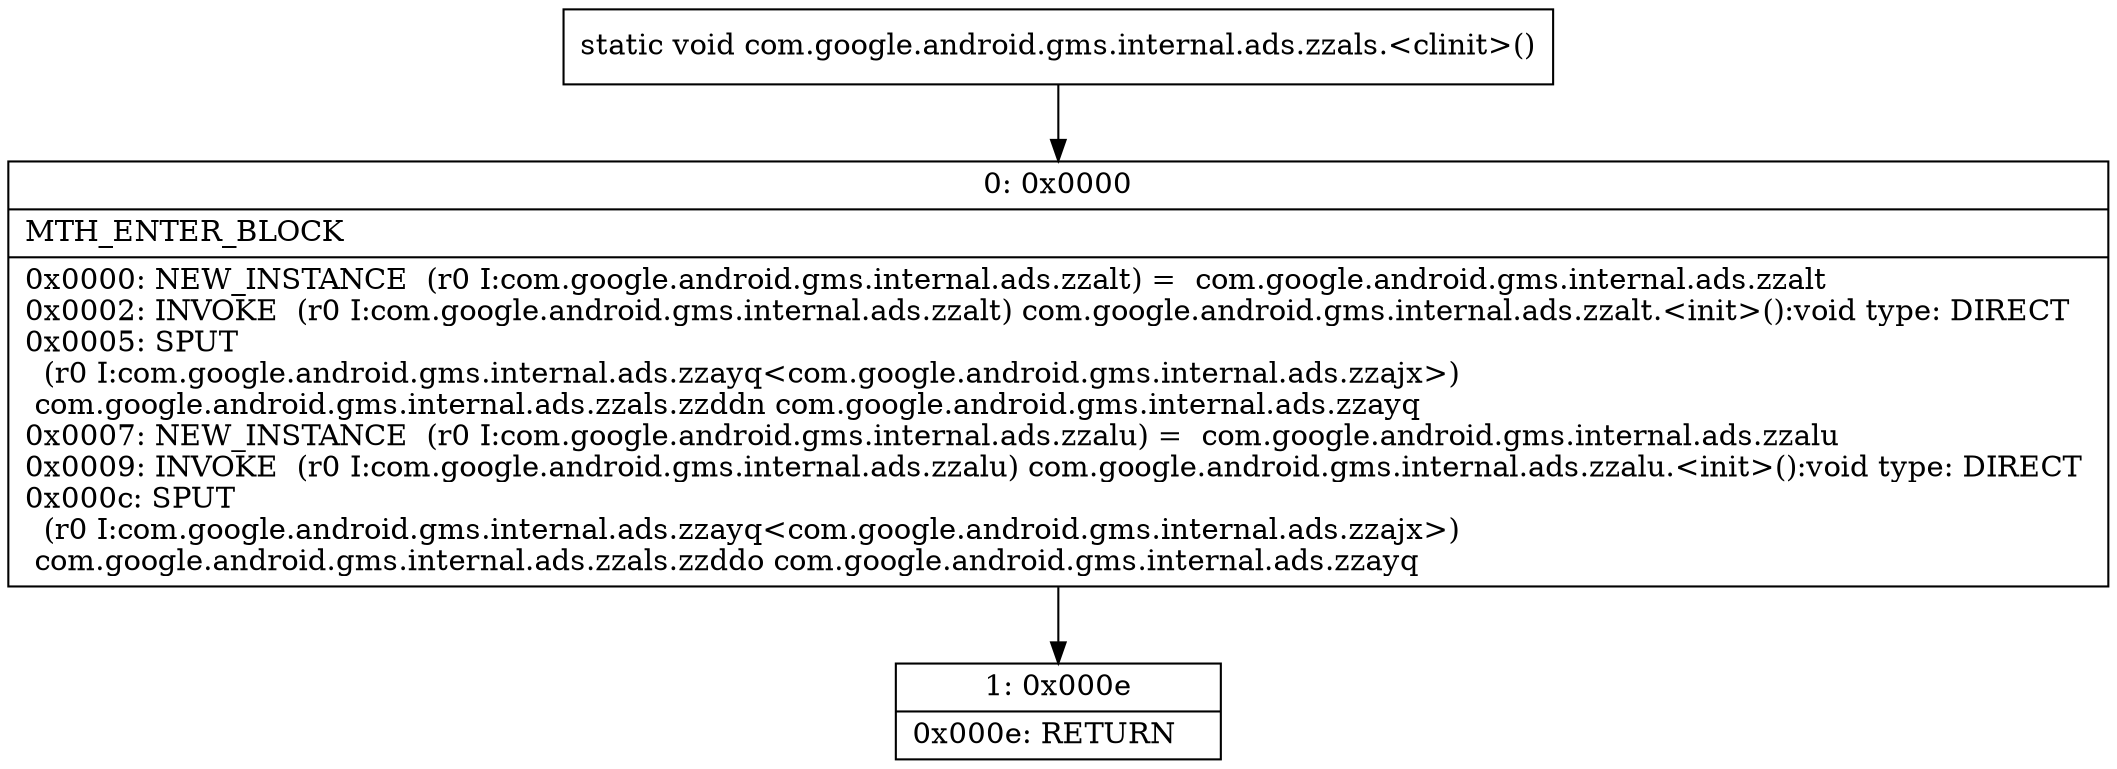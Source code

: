 digraph "CFG forcom.google.android.gms.internal.ads.zzals.\<clinit\>()V" {
Node_0 [shape=record,label="{0\:\ 0x0000|MTH_ENTER_BLOCK\l|0x0000: NEW_INSTANCE  (r0 I:com.google.android.gms.internal.ads.zzalt) =  com.google.android.gms.internal.ads.zzalt \l0x0002: INVOKE  (r0 I:com.google.android.gms.internal.ads.zzalt) com.google.android.gms.internal.ads.zzalt.\<init\>():void type: DIRECT \l0x0005: SPUT  \l  (r0 I:com.google.android.gms.internal.ads.zzayq\<com.google.android.gms.internal.ads.zzajx\>)\l com.google.android.gms.internal.ads.zzals.zzddn com.google.android.gms.internal.ads.zzayq \l0x0007: NEW_INSTANCE  (r0 I:com.google.android.gms.internal.ads.zzalu) =  com.google.android.gms.internal.ads.zzalu \l0x0009: INVOKE  (r0 I:com.google.android.gms.internal.ads.zzalu) com.google.android.gms.internal.ads.zzalu.\<init\>():void type: DIRECT \l0x000c: SPUT  \l  (r0 I:com.google.android.gms.internal.ads.zzayq\<com.google.android.gms.internal.ads.zzajx\>)\l com.google.android.gms.internal.ads.zzals.zzddo com.google.android.gms.internal.ads.zzayq \l}"];
Node_1 [shape=record,label="{1\:\ 0x000e|0x000e: RETURN   \l}"];
MethodNode[shape=record,label="{static void com.google.android.gms.internal.ads.zzals.\<clinit\>() }"];
MethodNode -> Node_0;
Node_0 -> Node_1;
}

